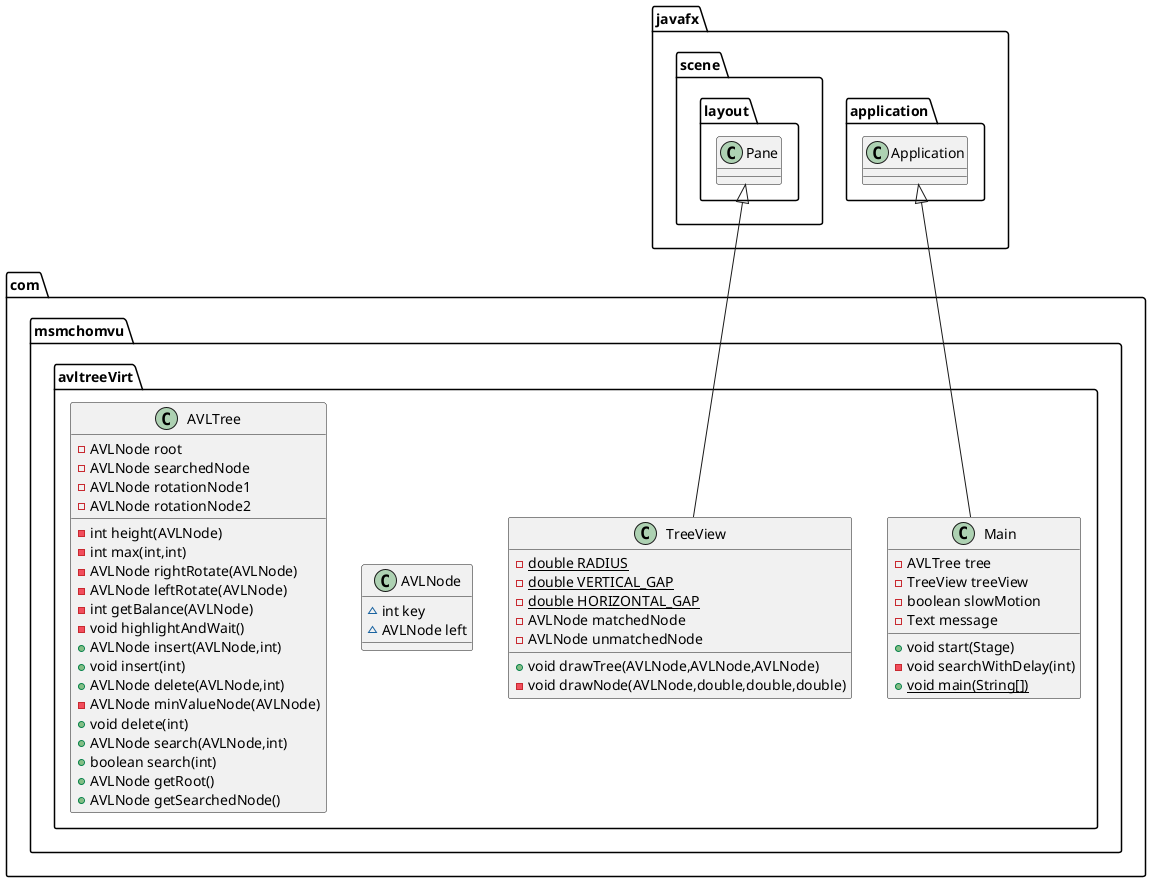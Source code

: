 @startuml
class com.msmchomvu.avltreeVirt.Main {
- AVLTree tree
- TreeView treeView
- boolean slowMotion
- Text message
+ void start(Stage)
- void searchWithDelay(int)
+ {static} void main(String[])
}


class com.msmchomvu.avltreeVirt.TreeView {
- {static} double RADIUS
- {static} double VERTICAL_GAP
- {static} double HORIZONTAL_GAP
- AVLNode matchedNode
- AVLNode unmatchedNode
+ void drawTree(AVLNode,AVLNode,AVLNode)
- void drawNode(AVLNode,double,double,double)
}


class com.msmchomvu.avltreeVirt.AVLNode {
~ int key
~ AVLNode left
}

class com.msmchomvu.avltreeVirt.AVLTree {
- AVLNode root
- AVLNode searchedNode
- AVLNode rotationNode1
- AVLNode rotationNode2
- int height(AVLNode)
- int max(int,int)
- AVLNode rightRotate(AVLNode)
- AVLNode leftRotate(AVLNode)
- int getBalance(AVLNode)
- void highlightAndWait()
+ AVLNode insert(AVLNode,int)
+ void insert(int)
+ AVLNode delete(AVLNode,int)
- AVLNode minValueNode(AVLNode)
+ void delete(int)
+ AVLNode search(AVLNode,int)
+ boolean search(int)
+ AVLNode getRoot()
+ AVLNode getSearchedNode()
}




javafx.application.Application <|-- com.msmchomvu.avltreeVirt.Main
javafx.scene.layout.Pane <|-- com.msmchomvu.avltreeVirt.TreeView
@enduml